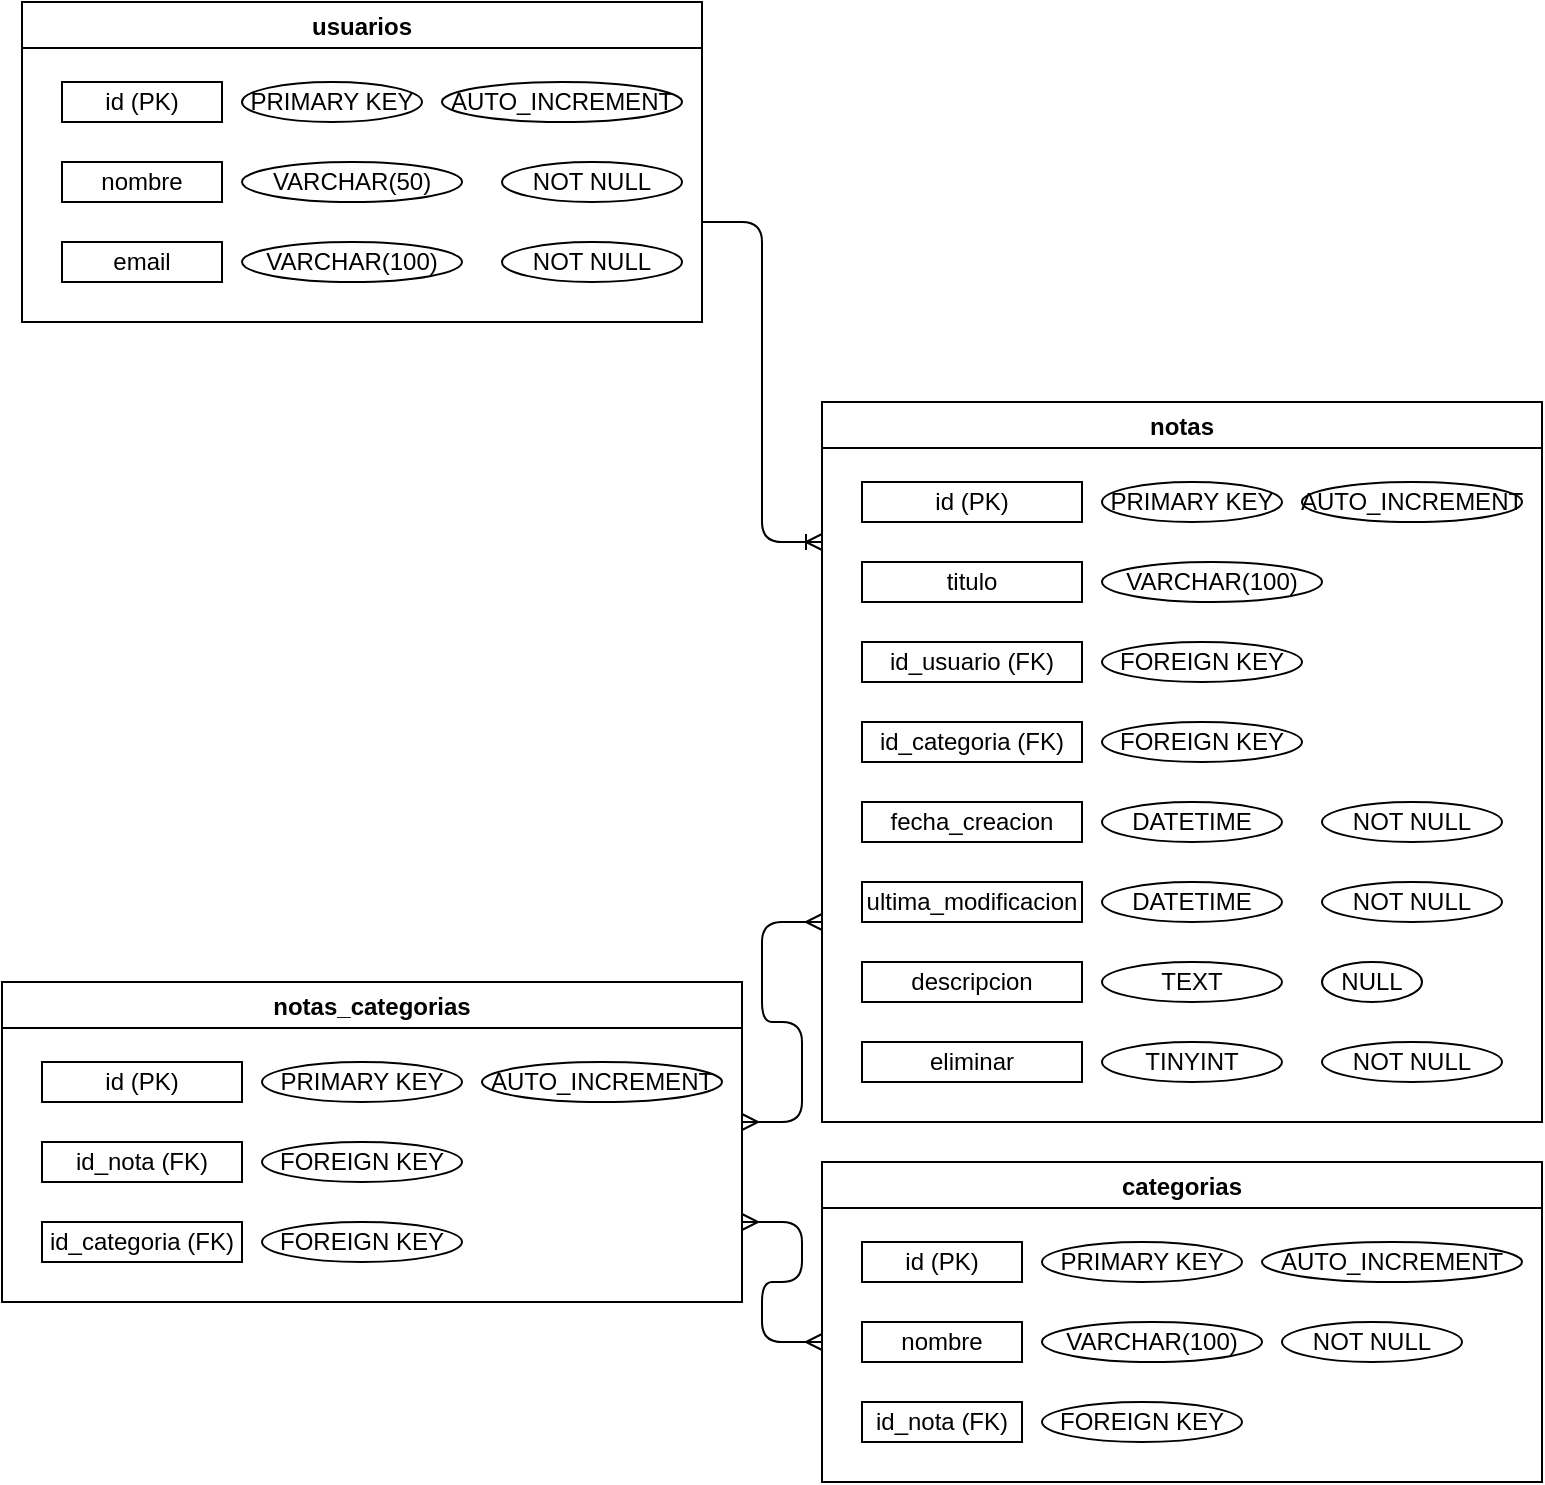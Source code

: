 <mxfile version="15.2.5" type="device"><diagram id="ijqS7R5yvcYd-LJwjMvz" name="Page-1"><mxGraphModel dx="1353" dy="834" grid="1" gridSize="10" guides="1" tooltips="1" connect="1" arrows="1" fold="1" page="1" pageScale="1" pageWidth="827" pageHeight="1169" math="0" shadow="0"><root><mxCell id="0"/><mxCell id="1" parent="0"/><mxCell id="9_oV62ImAz8sAKVeauSW-1" value="usuarios" style="swimlane;" vertex="1" parent="1"><mxGeometry x="40" y="80" width="340" height="160" as="geometry"/></mxCell><mxCell id="9_oV62ImAz8sAKVeauSW-5" value="id (PK)" style="rounded=0;whiteSpace=wrap;html=1;" vertex="1" parent="9_oV62ImAz8sAKVeauSW-1"><mxGeometry x="20" y="40" width="80" height="20" as="geometry"/></mxCell><mxCell id="9_oV62ImAz8sAKVeauSW-7" value="nombre" style="rounded=0;whiteSpace=wrap;html=1;" vertex="1" parent="9_oV62ImAz8sAKVeauSW-1"><mxGeometry x="20" y="80" width="80" height="20" as="geometry"/></mxCell><mxCell id="9_oV62ImAz8sAKVeauSW-9" value="email" style="rounded=0;whiteSpace=wrap;html=1;" vertex="1" parent="9_oV62ImAz8sAKVeauSW-1"><mxGeometry x="20" y="120" width="80" height="20" as="geometry"/></mxCell><mxCell id="9_oV62ImAz8sAKVeauSW-27" value="AUTO_INCREMENT" style="ellipse;whiteSpace=wrap;html=1;align=center;" vertex="1" parent="9_oV62ImAz8sAKVeauSW-1"><mxGeometry x="210" y="40" width="120" height="20" as="geometry"/></mxCell><mxCell id="9_oV62ImAz8sAKVeauSW-28" value="VARCHAR(50)" style="ellipse;whiteSpace=wrap;html=1;align=center;" vertex="1" parent="9_oV62ImAz8sAKVeauSW-1"><mxGeometry x="110" y="80" width="110" height="20" as="geometry"/></mxCell><mxCell id="9_oV62ImAz8sAKVeauSW-29" value="VARCHAR(100)" style="ellipse;whiteSpace=wrap;html=1;align=center;" vertex="1" parent="9_oV62ImAz8sAKVeauSW-1"><mxGeometry x="110" y="120" width="110" height="20" as="geometry"/></mxCell><mxCell id="9_oV62ImAz8sAKVeauSW-40" value="NOT NULL" style="ellipse;whiteSpace=wrap;html=1;align=center;" vertex="1" parent="9_oV62ImAz8sAKVeauSW-1"><mxGeometry x="240" y="80" width="90" height="20" as="geometry"/></mxCell><mxCell id="9_oV62ImAz8sAKVeauSW-41" value="NOT NULL" style="ellipse;whiteSpace=wrap;html=1;align=center;" vertex="1" parent="9_oV62ImAz8sAKVeauSW-1"><mxGeometry x="240" y="120" width="90" height="20" as="geometry"/></mxCell><mxCell id="9_oV62ImAz8sAKVeauSW-68" value="PRIMARY KEY" style="ellipse;whiteSpace=wrap;html=1;align=center;" vertex="1" parent="9_oV62ImAz8sAKVeauSW-1"><mxGeometry x="110" y="40" width="90" height="20" as="geometry"/></mxCell><mxCell id="9_oV62ImAz8sAKVeauSW-2" value="notas" style="swimlane;" vertex="1" parent="1"><mxGeometry x="440" y="280" width="360" height="360" as="geometry"/></mxCell><mxCell id="9_oV62ImAz8sAKVeauSW-11" value="id (PK)" style="rounded=0;whiteSpace=wrap;html=1;" vertex="1" parent="9_oV62ImAz8sAKVeauSW-2"><mxGeometry x="20" y="40" width="110" height="20" as="geometry"/></mxCell><mxCell id="9_oV62ImAz8sAKVeauSW-12" value="titulo" style="rounded=0;whiteSpace=wrap;html=1;" vertex="1" parent="9_oV62ImAz8sAKVeauSW-2"><mxGeometry x="20" y="80" width="110" height="20" as="geometry"/></mxCell><mxCell id="9_oV62ImAz8sAKVeauSW-13" value="id_usuario (FK)" style="rounded=0;whiteSpace=wrap;html=1;" vertex="1" parent="9_oV62ImAz8sAKVeauSW-2"><mxGeometry x="20" y="120" width="110" height="20" as="geometry"/></mxCell><mxCell id="9_oV62ImAz8sAKVeauSW-14" value="id_categoria (FK)" style="rounded=0;whiteSpace=wrap;html=1;" vertex="1" parent="9_oV62ImAz8sAKVeauSW-2"><mxGeometry x="20" y="160" width="110" height="20" as="geometry"/></mxCell><mxCell id="9_oV62ImAz8sAKVeauSW-17" value="fecha_creacion" style="rounded=0;whiteSpace=wrap;html=1;" vertex="1" parent="9_oV62ImAz8sAKVeauSW-2"><mxGeometry x="20" y="200" width="110" height="20" as="geometry"/></mxCell><mxCell id="9_oV62ImAz8sAKVeauSW-18" value="ultima_modificacion" style="rounded=0;whiteSpace=wrap;html=1;" vertex="1" parent="9_oV62ImAz8sAKVeauSW-2"><mxGeometry x="20" y="240" width="110" height="20" as="geometry"/></mxCell><mxCell id="9_oV62ImAz8sAKVeauSW-19" value="descripcion" style="rounded=0;whiteSpace=wrap;html=1;" vertex="1" parent="9_oV62ImAz8sAKVeauSW-2"><mxGeometry x="20" y="280" width="110" height="20" as="geometry"/></mxCell><mxCell id="9_oV62ImAz8sAKVeauSW-20" value="eliminar" style="rounded=0;whiteSpace=wrap;html=1;" vertex="1" parent="9_oV62ImAz8sAKVeauSW-2"><mxGeometry x="20" y="320" width="110" height="20" as="geometry"/></mxCell><mxCell id="9_oV62ImAz8sAKVeauSW-30" value="TEXT" style="ellipse;whiteSpace=wrap;html=1;align=center;" vertex="1" parent="9_oV62ImAz8sAKVeauSW-2"><mxGeometry x="140" y="280" width="90" height="20" as="geometry"/></mxCell><mxCell id="9_oV62ImAz8sAKVeauSW-32" value="DATETIME" style="ellipse;whiteSpace=wrap;html=1;align=center;" vertex="1" parent="9_oV62ImAz8sAKVeauSW-2"><mxGeometry x="140" y="200" width="90" height="20" as="geometry"/></mxCell><mxCell id="9_oV62ImAz8sAKVeauSW-33" value="DATETIME" style="ellipse;whiteSpace=wrap;html=1;align=center;" vertex="1" parent="9_oV62ImAz8sAKVeauSW-2"><mxGeometry x="140" y="240" width="90" height="20" as="geometry"/></mxCell><mxCell id="9_oV62ImAz8sAKVeauSW-34" value="TINYINT" style="ellipse;whiteSpace=wrap;html=1;align=center;" vertex="1" parent="9_oV62ImAz8sAKVeauSW-2"><mxGeometry x="140" y="320" width="90" height="20" as="geometry"/></mxCell><mxCell id="9_oV62ImAz8sAKVeauSW-37" value="VARCHAR(100)" style="ellipse;whiteSpace=wrap;html=1;align=center;" vertex="1" parent="9_oV62ImAz8sAKVeauSW-2"><mxGeometry x="140" y="80" width="110" height="20" as="geometry"/></mxCell><mxCell id="9_oV62ImAz8sAKVeauSW-39" value="AUTO_INCREMENT" style="ellipse;whiteSpace=wrap;html=1;align=center;" vertex="1" parent="9_oV62ImAz8sAKVeauSW-2"><mxGeometry x="240" y="40" width="110" height="20" as="geometry"/></mxCell><mxCell id="9_oV62ImAz8sAKVeauSW-47" value="NOT NULL" style="ellipse;whiteSpace=wrap;html=1;align=center;" vertex="1" parent="9_oV62ImAz8sAKVeauSW-2"><mxGeometry x="250" y="200" width="90" height="20" as="geometry"/></mxCell><mxCell id="9_oV62ImAz8sAKVeauSW-48" value="NOT NULL" style="ellipse;whiteSpace=wrap;html=1;align=center;" vertex="1" parent="9_oV62ImAz8sAKVeauSW-2"><mxGeometry x="250" y="240" width="90" height="20" as="geometry"/></mxCell><mxCell id="9_oV62ImAz8sAKVeauSW-49" value="NOT NULL" style="ellipse;whiteSpace=wrap;html=1;align=center;" vertex="1" parent="9_oV62ImAz8sAKVeauSW-2"><mxGeometry x="250" y="320" width="90" height="20" as="geometry"/></mxCell><mxCell id="9_oV62ImAz8sAKVeauSW-69" value="PRIMARY KEY" style="ellipse;whiteSpace=wrap;html=1;align=center;" vertex="1" parent="9_oV62ImAz8sAKVeauSW-2"><mxGeometry x="140" y="40" width="90" height="20" as="geometry"/></mxCell><mxCell id="9_oV62ImAz8sAKVeauSW-76" value="FOREIGN KEY" style="ellipse;whiteSpace=wrap;html=1;align=center;" vertex="1" parent="9_oV62ImAz8sAKVeauSW-2"><mxGeometry x="140" y="120" width="100" height="20" as="geometry"/></mxCell><mxCell id="9_oV62ImAz8sAKVeauSW-77" value="FOREIGN KEY" style="ellipse;whiteSpace=wrap;html=1;align=center;" vertex="1" parent="9_oV62ImAz8sAKVeauSW-2"><mxGeometry x="140" y="160" width="100" height="20" as="geometry"/></mxCell><mxCell id="9_oV62ImAz8sAKVeauSW-78" value="NULL" style="ellipse;whiteSpace=wrap;html=1;align=center;" vertex="1" parent="9_oV62ImAz8sAKVeauSW-2"><mxGeometry x="250" y="280" width="50" height="20" as="geometry"/></mxCell><mxCell id="9_oV62ImAz8sAKVeauSW-3" value="categorias" style="swimlane;" vertex="1" parent="1"><mxGeometry x="440" y="660" width="360" height="160" as="geometry"/></mxCell><mxCell id="9_oV62ImAz8sAKVeauSW-22" value="id (PK)" style="rounded=0;whiteSpace=wrap;html=1;" vertex="1" parent="9_oV62ImAz8sAKVeauSW-3"><mxGeometry x="20" y="40" width="80" height="20" as="geometry"/></mxCell><mxCell id="9_oV62ImAz8sAKVeauSW-23" value="nombre" style="rounded=0;whiteSpace=wrap;html=1;" vertex="1" parent="9_oV62ImAz8sAKVeauSW-3"><mxGeometry x="20" y="80" width="80" height="20" as="geometry"/></mxCell><mxCell id="9_oV62ImAz8sAKVeauSW-31" value="VARCHAR(100)" style="ellipse;whiteSpace=wrap;html=1;align=center;" vertex="1" parent="9_oV62ImAz8sAKVeauSW-3"><mxGeometry x="110" y="80" width="110" height="20" as="geometry"/></mxCell><mxCell id="9_oV62ImAz8sAKVeauSW-38" value="AUTO_INCREMENT" style="ellipse;whiteSpace=wrap;html=1;align=center;" vertex="1" parent="9_oV62ImAz8sAKVeauSW-3"><mxGeometry x="220" y="40" width="130" height="20" as="geometry"/></mxCell><mxCell id="9_oV62ImAz8sAKVeauSW-46" value="NOT NULL" style="ellipse;whiteSpace=wrap;html=1;align=center;" vertex="1" parent="9_oV62ImAz8sAKVeauSW-3"><mxGeometry x="230" y="80" width="90" height="20" as="geometry"/></mxCell><mxCell id="9_oV62ImAz8sAKVeauSW-71" value="PRIMARY KEY" style="ellipse;whiteSpace=wrap;html=1;align=center;" vertex="1" parent="9_oV62ImAz8sAKVeauSW-3"><mxGeometry x="110" y="40" width="100" height="20" as="geometry"/></mxCell><mxCell id="9_oV62ImAz8sAKVeauSW-79" value="id_nota (FK)" style="rounded=0;whiteSpace=wrap;html=1;" vertex="1" parent="9_oV62ImAz8sAKVeauSW-3"><mxGeometry x="20" y="120" width="80" height="20" as="geometry"/></mxCell><mxCell id="9_oV62ImAz8sAKVeauSW-80" value="FOREIGN KEY" style="ellipse;whiteSpace=wrap;html=1;align=center;" vertex="1" parent="9_oV62ImAz8sAKVeauSW-3"><mxGeometry x="110" y="120" width="100" height="20" as="geometry"/></mxCell><mxCell id="9_oV62ImAz8sAKVeauSW-24" value="" style="edgeStyle=entityRelationEdgeStyle;fontSize=12;html=1;endArrow=ERoneToMany;" edge="1" parent="1"><mxGeometry width="100" height="100" relative="1" as="geometry"><mxPoint x="380" y="190" as="sourcePoint"/><mxPoint x="440" y="350" as="targetPoint"/></mxGeometry></mxCell><mxCell id="9_oV62ImAz8sAKVeauSW-45" value="" style="edgeStyle=entityRelationEdgeStyle;fontSize=12;html=1;endArrow=ERmany;startArrow=ERmany;" edge="1" parent="1"><mxGeometry width="100" height="100" relative="1" as="geometry"><mxPoint x="400" y="640" as="sourcePoint"/><mxPoint x="440" y="540" as="targetPoint"/></mxGeometry></mxCell><mxCell id="9_oV62ImAz8sAKVeauSW-55" value="notas_categorias" style="swimlane;" vertex="1" parent="1"><mxGeometry x="30" y="570" width="370" height="160" as="geometry"/></mxCell><mxCell id="9_oV62ImAz8sAKVeauSW-56" value="id (PK)" style="rounded=0;whiteSpace=wrap;html=1;" vertex="1" parent="9_oV62ImAz8sAKVeauSW-55"><mxGeometry x="20" y="40" width="100" height="20" as="geometry"/></mxCell><mxCell id="9_oV62ImAz8sAKVeauSW-57" value="id_nota (FK)" style="rounded=0;whiteSpace=wrap;html=1;" vertex="1" parent="9_oV62ImAz8sAKVeauSW-55"><mxGeometry x="20" y="80" width="100" height="20" as="geometry"/></mxCell><mxCell id="9_oV62ImAz8sAKVeauSW-58" value="id_categoria (FK)" style="rounded=0;whiteSpace=wrap;html=1;" vertex="1" parent="9_oV62ImAz8sAKVeauSW-55"><mxGeometry x="20" y="120" width="100" height="20" as="geometry"/></mxCell><mxCell id="9_oV62ImAz8sAKVeauSW-59" value="AUTO_INCREMENT" style="ellipse;whiteSpace=wrap;html=1;align=center;" vertex="1" parent="9_oV62ImAz8sAKVeauSW-55"><mxGeometry x="240" y="40" width="120" height="20" as="geometry"/></mxCell><mxCell id="9_oV62ImAz8sAKVeauSW-70" value="PRIMARY KEY" style="ellipse;whiteSpace=wrap;html=1;align=center;" vertex="1" parent="9_oV62ImAz8sAKVeauSW-55"><mxGeometry x="130" y="40" width="100" height="20" as="geometry"/></mxCell><mxCell id="9_oV62ImAz8sAKVeauSW-73" value="FOREIGN KEY" style="ellipse;whiteSpace=wrap;html=1;align=center;" vertex="1" parent="9_oV62ImAz8sAKVeauSW-55"><mxGeometry x="130" y="80" width="100" height="20" as="geometry"/></mxCell><mxCell id="9_oV62ImAz8sAKVeauSW-74" value="FOREIGN KEY" style="ellipse;whiteSpace=wrap;html=1;align=center;" vertex="1" parent="9_oV62ImAz8sAKVeauSW-55"><mxGeometry x="130" y="120" width="100" height="20" as="geometry"/></mxCell><mxCell id="9_oV62ImAz8sAKVeauSW-64" value="" style="edgeStyle=entityRelationEdgeStyle;fontSize=12;html=1;endArrow=ERmany;startArrow=ERmany;" edge="1" parent="1"><mxGeometry width="100" height="100" relative="1" as="geometry"><mxPoint x="400" y="690" as="sourcePoint"/><mxPoint x="440" y="750" as="targetPoint"/></mxGeometry></mxCell></root></mxGraphModel></diagram></mxfile>